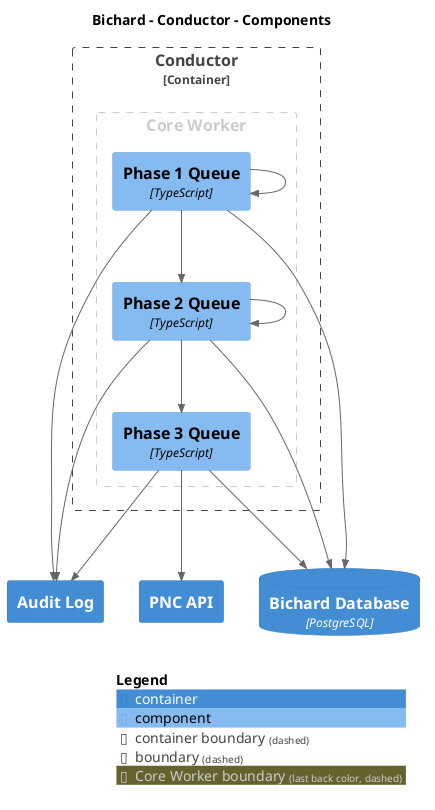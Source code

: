 @startuml
set separator none
title Bichard - Conductor - Components

top to bottom direction

!include <C4/C4>
!include <C4/C4_Context>
!include <C4/C4_Container>
!include <C4/C4_Component>

ContainerDb(Bichard.BichardDatabase, "Bichard Database", $techn="PostgreSQL", $descr="", $tags="", $link="")
Container(Bichard.AuditLog, "Audit Log", $techn="", $descr="", $tags="", $link="")
Container(Bichard.PNCAPI, "PNC API", $techn="", $descr="", $tags="", $link="")

Container_Boundary("Bichard.Conductor_boundary", "Conductor", $tags="") {
  AddBoundaryTag("Core Worker", $borderColor="#cccccc", $fontColor="#cccccc", $borderStyle="dashed")
  Boundary(group_1, "Core Worker", $tags="Core Worker") {
    Component(Bichard.Conductor.Phase1Queue, "Phase 1 Queue", $techn="TypeScript", $descr="", $tags="", $link="")
    Component(Bichard.Conductor.Phase2Queue, "Phase 2 Queue", $techn="TypeScript", $descr="", $tags="", $link="")
    Component(Bichard.Conductor.Phase3Queue, "Phase 3 Queue", $techn="TypeScript", $descr="", $tags="", $link="")
  }

}

Rel(Bichard.Conductor.Phase1Queue, Bichard.Conductor.Phase1Queue, "", $techn="", $tags="", $link="")
Rel(Bichard.Conductor.Phase1Queue, Bichard.Conductor.Phase2Queue, "", $techn="", $tags="", $link="")
Rel(Bichard.Conductor.Phase2Queue, Bichard.Conductor.Phase2Queue, "", $techn="", $tags="", $link="")
Rel(Bichard.Conductor.Phase2Queue, Bichard.Conductor.Phase3Queue, "", $techn="", $tags="", $link="")
Rel(Bichard.Conductor.Phase1Queue, Bichard.AuditLog, "", $techn="", $tags="", $link="")
Rel(Bichard.Conductor.Phase2Queue, Bichard.AuditLog, "", $techn="", $tags="", $link="")
Rel(Bichard.Conductor.Phase3Queue, Bichard.AuditLog, "", $techn="", $tags="", $link="")
Rel(Bichard.Conductor.Phase3Queue, Bichard.PNCAPI, "", $techn="", $tags="", $link="")
Rel(Bichard.Conductor.Phase1Queue, Bichard.BichardDatabase, "", $techn="", $tags="", $link="")
Rel(Bichard.Conductor.Phase2Queue, Bichard.BichardDatabase, "", $techn="", $tags="", $link="")
Rel(Bichard.Conductor.Phase3Queue, Bichard.BichardDatabase, "", $techn="", $tags="", $link="")

SHOW_LEGEND(true)
@enduml